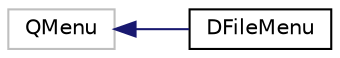 digraph "类继承关系图"
{
  edge [fontname="Helvetica",fontsize="10",labelfontname="Helvetica",labelfontsize="10"];
  node [fontname="Helvetica",fontsize="10",shape=record];
  rankdir="LR";
  Node1353 [label="QMenu",height=0.2,width=0.4,color="grey75", fillcolor="white", style="filled"];
  Node1353 -> Node0 [dir="back",color="midnightblue",fontsize="10",style="solid",fontname="Helvetica"];
  Node0 [label="DFileMenu",height=0.2,width=0.4,color="black", fillcolor="white", style="filled",URL="$class_d_file_menu.html"];
}
